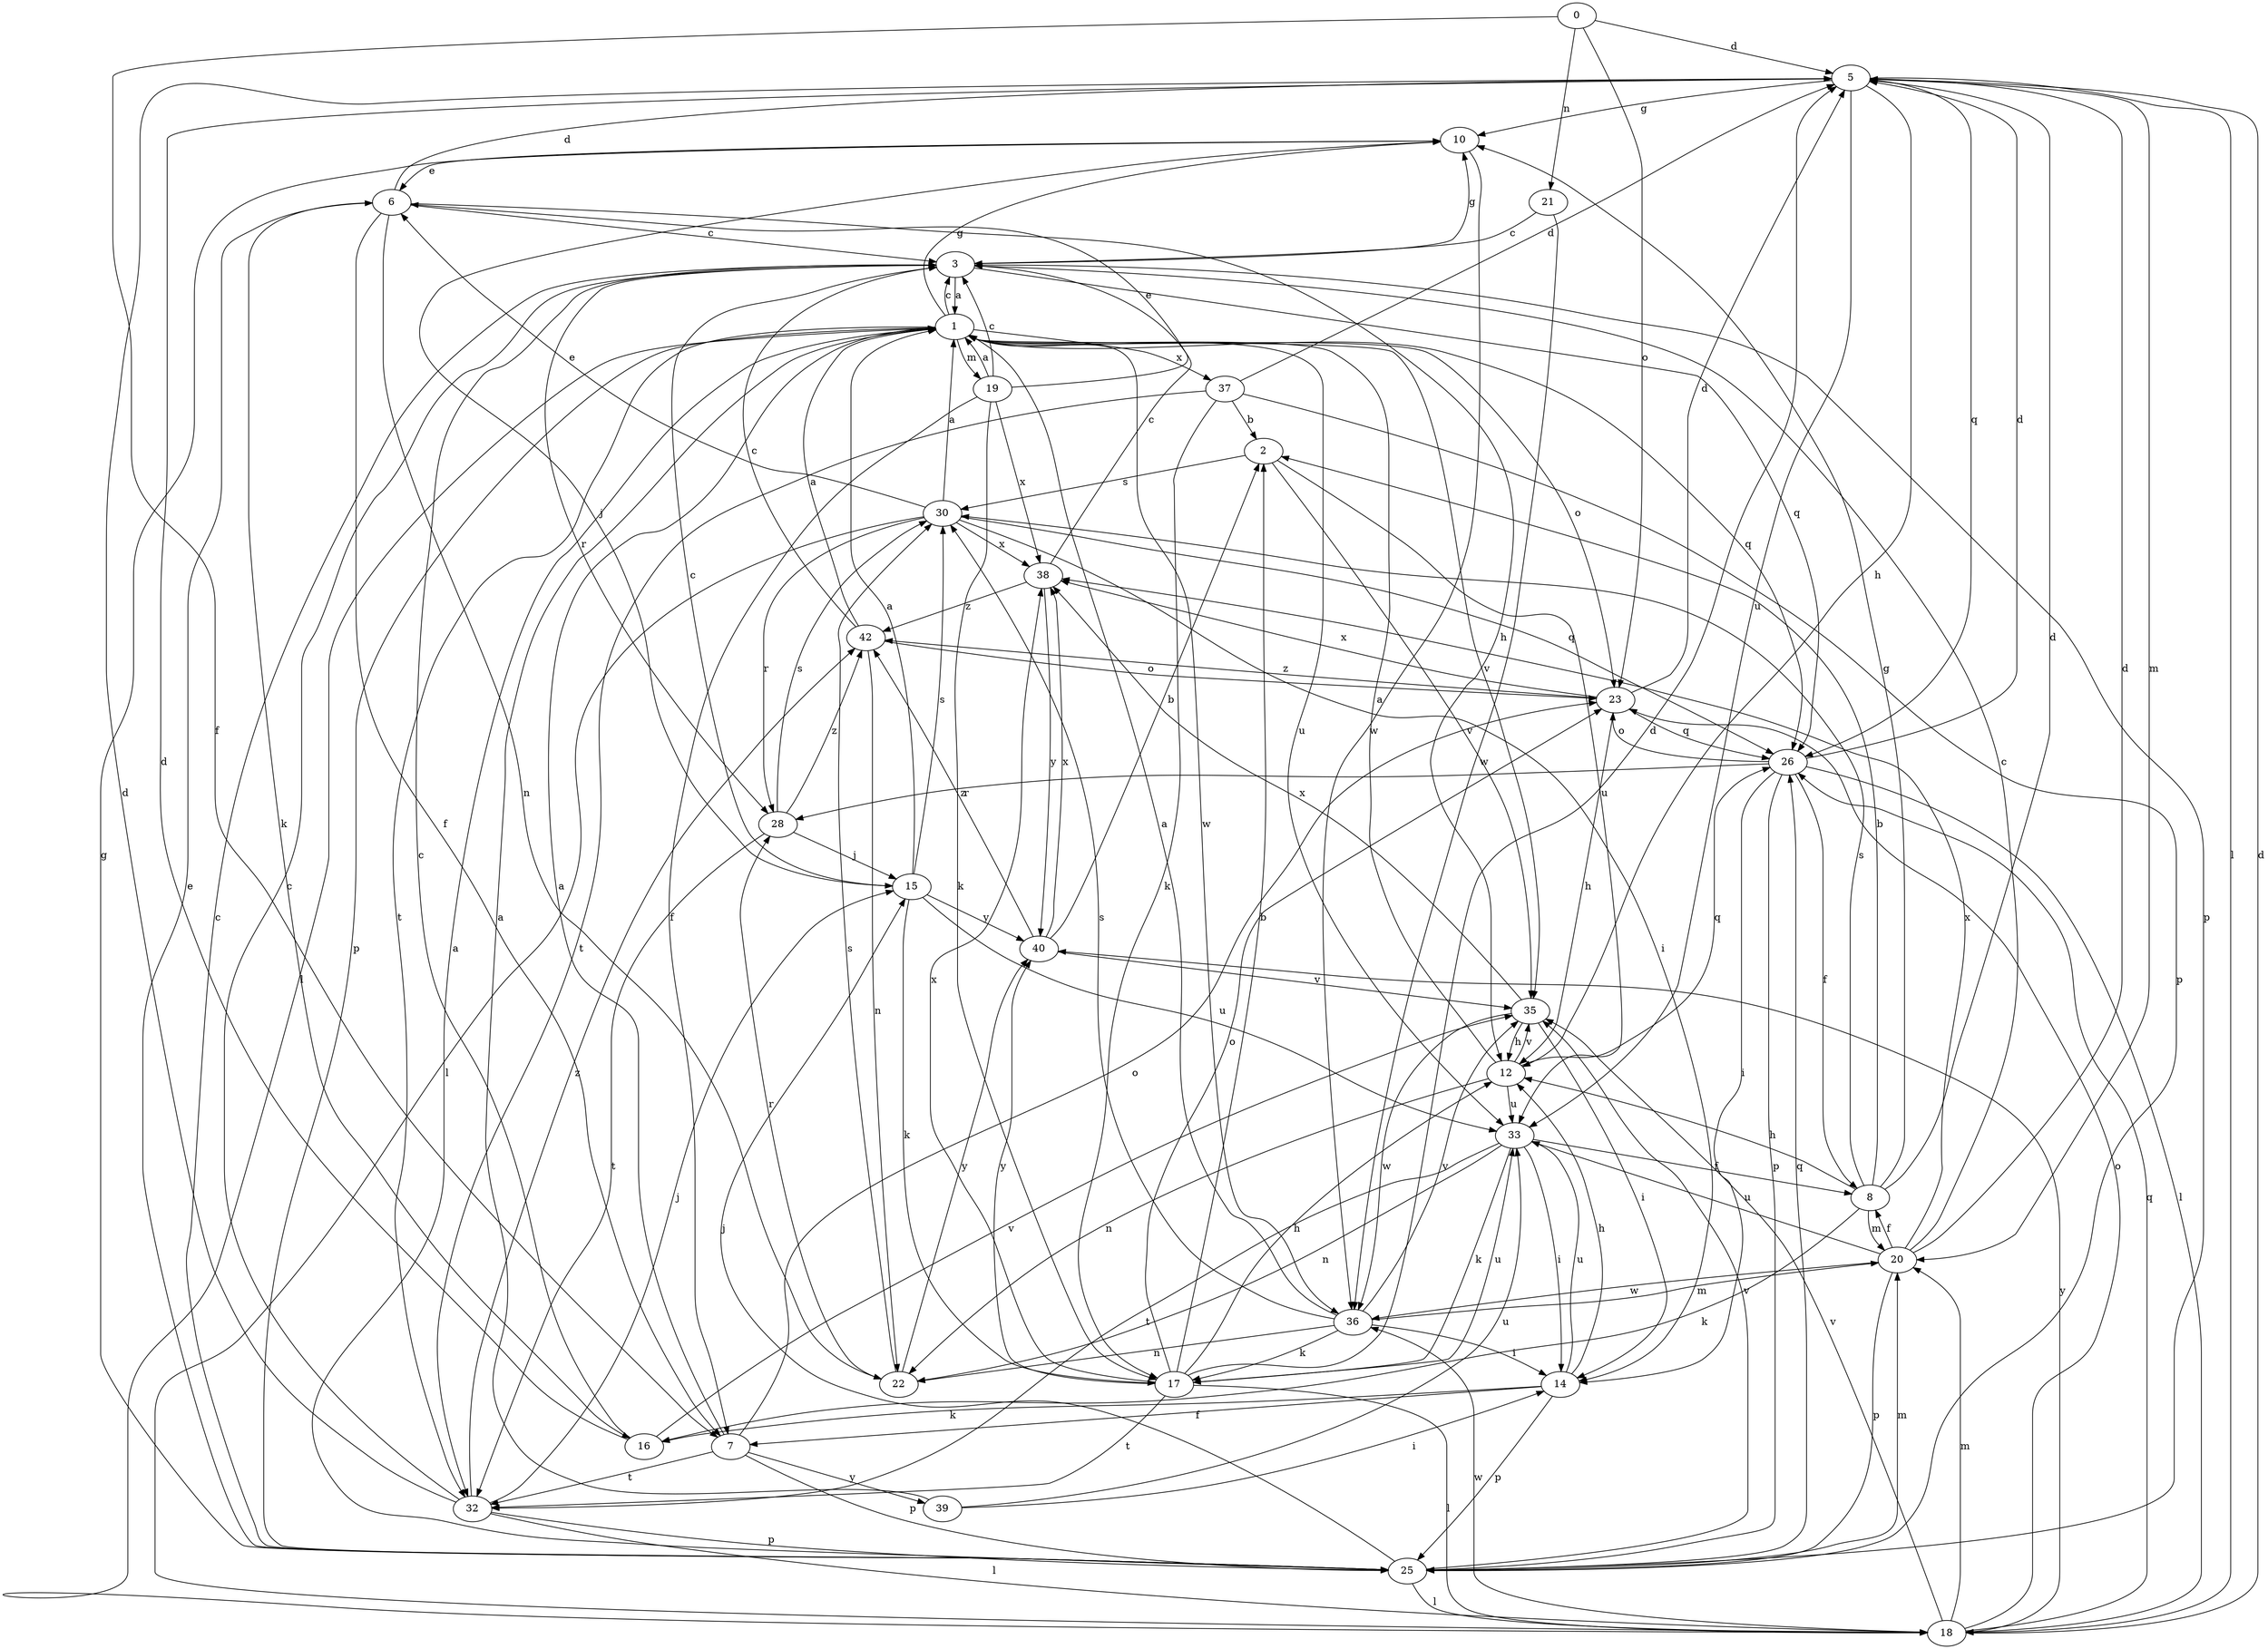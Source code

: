 strict digraph  {
0;
1;
2;
3;
5;
6;
7;
8;
10;
12;
14;
15;
16;
17;
18;
19;
20;
21;
22;
23;
25;
26;
28;
30;
32;
33;
35;
36;
37;
38;
39;
40;
42;
0 -> 5  [label=d];
0 -> 7  [label=f];
0 -> 21  [label=n];
0 -> 23  [label=o];
1 -> 3  [label=c];
1 -> 10  [label=g];
1 -> 18  [label=l];
1 -> 19  [label=m];
1 -> 23  [label=o];
1 -> 25  [label=p];
1 -> 26  [label=q];
1 -> 32  [label=t];
1 -> 33  [label=u];
1 -> 35  [label=v];
1 -> 36  [label=w];
1 -> 37  [label=x];
2 -> 30  [label=s];
2 -> 33  [label=u];
2 -> 35  [label=v];
3 -> 1  [label=a];
3 -> 10  [label=g];
3 -> 25  [label=p];
3 -> 26  [label=q];
3 -> 28  [label=r];
5 -> 10  [label=g];
5 -> 12  [label=h];
5 -> 18  [label=l];
5 -> 20  [label=m];
5 -> 26  [label=q];
5 -> 33  [label=u];
6 -> 3  [label=c];
6 -> 5  [label=d];
6 -> 7  [label=f];
6 -> 12  [label=h];
6 -> 16  [label=k];
6 -> 22  [label=n];
7 -> 1  [label=a];
7 -> 23  [label=o];
7 -> 25  [label=p];
7 -> 32  [label=t];
7 -> 39  [label=y];
8 -> 2  [label=b];
8 -> 5  [label=d];
8 -> 10  [label=g];
8 -> 12  [label=h];
8 -> 16  [label=k];
8 -> 20  [label=m];
8 -> 30  [label=s];
10 -> 6  [label=e];
10 -> 15  [label=j];
10 -> 36  [label=w];
12 -> 1  [label=a];
12 -> 22  [label=n];
12 -> 26  [label=q];
12 -> 33  [label=u];
12 -> 35  [label=v];
14 -> 7  [label=f];
14 -> 12  [label=h];
14 -> 16  [label=k];
14 -> 25  [label=p];
14 -> 33  [label=u];
15 -> 1  [label=a];
15 -> 3  [label=c];
15 -> 17  [label=k];
15 -> 30  [label=s];
15 -> 33  [label=u];
15 -> 40  [label=y];
16 -> 3  [label=c];
16 -> 5  [label=d];
16 -> 35  [label=v];
17 -> 2  [label=b];
17 -> 5  [label=d];
17 -> 12  [label=h];
17 -> 18  [label=l];
17 -> 23  [label=o];
17 -> 32  [label=t];
17 -> 33  [label=u];
17 -> 38  [label=x];
17 -> 40  [label=y];
18 -> 5  [label=d];
18 -> 20  [label=m];
18 -> 23  [label=o];
18 -> 26  [label=q];
18 -> 35  [label=v];
18 -> 36  [label=w];
18 -> 40  [label=y];
19 -> 1  [label=a];
19 -> 3  [label=c];
19 -> 6  [label=e];
19 -> 7  [label=f];
19 -> 17  [label=k];
19 -> 38  [label=x];
20 -> 3  [label=c];
20 -> 5  [label=d];
20 -> 8  [label=f];
20 -> 25  [label=p];
20 -> 33  [label=u];
20 -> 36  [label=w];
20 -> 38  [label=x];
21 -> 3  [label=c];
21 -> 36  [label=w];
22 -> 28  [label=r];
22 -> 30  [label=s];
22 -> 40  [label=y];
23 -> 5  [label=d];
23 -> 12  [label=h];
23 -> 26  [label=q];
23 -> 38  [label=x];
23 -> 42  [label=z];
25 -> 1  [label=a];
25 -> 3  [label=c];
25 -> 6  [label=e];
25 -> 10  [label=g];
25 -> 15  [label=j];
25 -> 18  [label=l];
25 -> 20  [label=m];
25 -> 26  [label=q];
25 -> 35  [label=v];
26 -> 5  [label=d];
26 -> 8  [label=f];
26 -> 14  [label=i];
26 -> 18  [label=l];
26 -> 23  [label=o];
26 -> 25  [label=p];
26 -> 28  [label=r];
28 -> 15  [label=j];
28 -> 30  [label=s];
28 -> 32  [label=t];
28 -> 42  [label=z];
30 -> 1  [label=a];
30 -> 6  [label=e];
30 -> 14  [label=i];
30 -> 18  [label=l];
30 -> 26  [label=q];
30 -> 28  [label=r];
30 -> 38  [label=x];
32 -> 3  [label=c];
32 -> 5  [label=d];
32 -> 15  [label=j];
32 -> 18  [label=l];
32 -> 25  [label=p];
32 -> 42  [label=z];
33 -> 8  [label=f];
33 -> 14  [label=i];
33 -> 17  [label=k];
33 -> 22  [label=n];
33 -> 32  [label=t];
35 -> 12  [label=h];
35 -> 14  [label=i];
35 -> 36  [label=w];
35 -> 38  [label=x];
36 -> 1  [label=a];
36 -> 14  [label=i];
36 -> 17  [label=k];
36 -> 20  [label=m];
36 -> 22  [label=n];
36 -> 30  [label=s];
36 -> 35  [label=v];
37 -> 2  [label=b];
37 -> 5  [label=d];
37 -> 17  [label=k];
37 -> 25  [label=p];
37 -> 32  [label=t];
38 -> 3  [label=c];
38 -> 40  [label=y];
38 -> 42  [label=z];
39 -> 1  [label=a];
39 -> 14  [label=i];
39 -> 33  [label=u];
40 -> 2  [label=b];
40 -> 35  [label=v];
40 -> 38  [label=x];
40 -> 42  [label=z];
42 -> 1  [label=a];
42 -> 3  [label=c];
42 -> 22  [label=n];
42 -> 23  [label=o];
}

